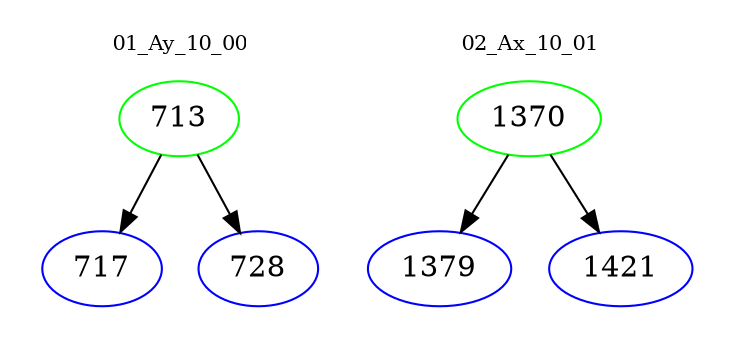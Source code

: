 digraph{
subgraph cluster_0 {
color = white
label = "01_Ay_10_00";
fontsize=10;
T0_713 [label="713", color="green"]
T0_713 -> T0_717 [color="black"]
T0_717 [label="717", color="blue"]
T0_713 -> T0_728 [color="black"]
T0_728 [label="728", color="blue"]
}
subgraph cluster_1 {
color = white
label = "02_Ax_10_01";
fontsize=10;
T1_1370 [label="1370", color="green"]
T1_1370 -> T1_1379 [color="black"]
T1_1379 [label="1379", color="blue"]
T1_1370 -> T1_1421 [color="black"]
T1_1421 [label="1421", color="blue"]
}
}
